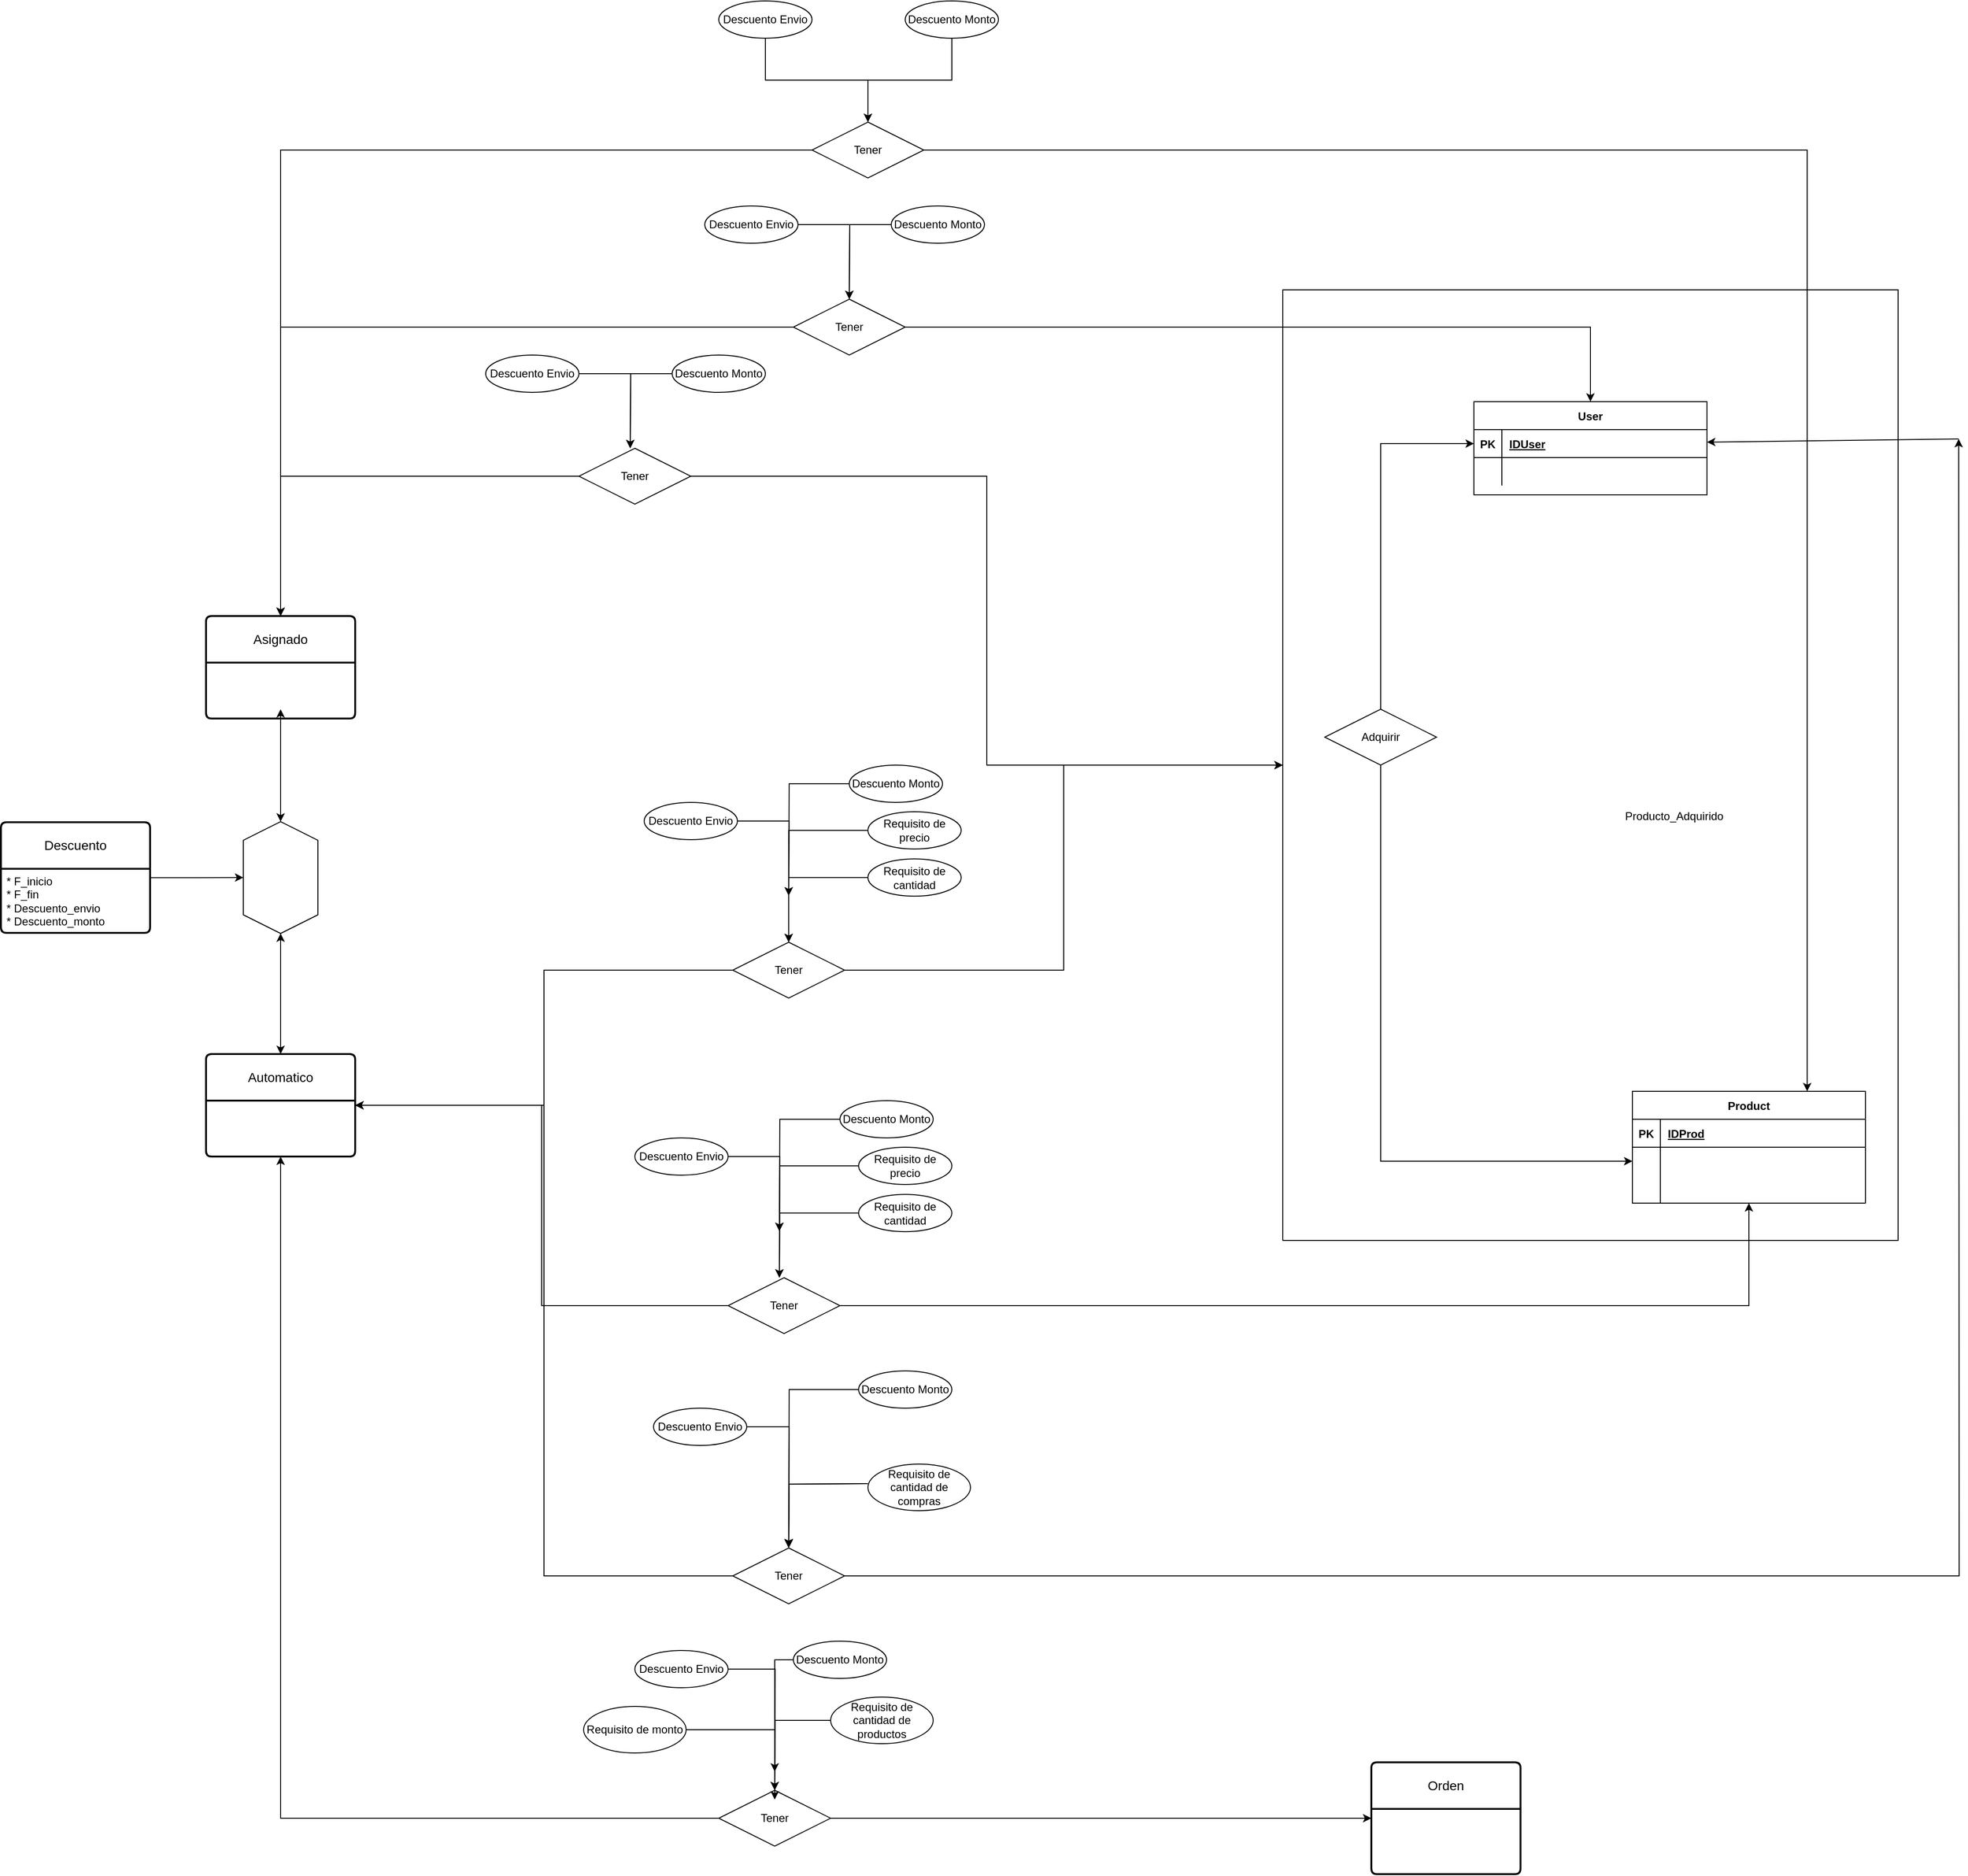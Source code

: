 <mxfile version="24.2.5" type="github">
  <diagram id="R2lEEEUBdFMjLlhIrx00" name="Page-1">
    <mxGraphModel dx="1764" dy="1134" grid="1" gridSize="10" guides="1" tooltips="1" connect="1" arrows="1" fold="1" page="1" pageScale="1" pageWidth="850" pageHeight="1100" math="0" shadow="0" extFonts="Permanent Marker^https://fonts.googleapis.com/css?family=Permanent+Marker">
      <root>
        <mxCell id="0" />
        <mxCell id="1" parent="0" />
        <mxCell id="C-vyLk0tnHw3VtMMgP7b-2" value="Product" style="shape=table;startSize=30;container=1;collapsible=1;childLayout=tableLayout;fixedRows=1;rowLines=0;fontStyle=1;align=center;resizeLast=1;" parent="1" vertex="1">
          <mxGeometry x="420" y="410" width="250" height="120" as="geometry" />
        </mxCell>
        <mxCell id="C-vyLk0tnHw3VtMMgP7b-3" value="" style="shape=partialRectangle;collapsible=0;dropTarget=0;pointerEvents=0;fillColor=none;points=[[0,0.5],[1,0.5]];portConstraint=eastwest;top=0;left=0;right=0;bottom=1;" parent="C-vyLk0tnHw3VtMMgP7b-2" vertex="1">
          <mxGeometry y="30" width="250" height="30" as="geometry" />
        </mxCell>
        <mxCell id="C-vyLk0tnHw3VtMMgP7b-4" value="PK" style="shape=partialRectangle;overflow=hidden;connectable=0;fillColor=none;top=0;left=0;bottom=0;right=0;fontStyle=1;" parent="C-vyLk0tnHw3VtMMgP7b-3" vertex="1">
          <mxGeometry width="30" height="30" as="geometry">
            <mxRectangle width="30" height="30" as="alternateBounds" />
          </mxGeometry>
        </mxCell>
        <mxCell id="C-vyLk0tnHw3VtMMgP7b-5" value="IDProd" style="shape=partialRectangle;overflow=hidden;connectable=0;fillColor=none;top=0;left=0;bottom=0;right=0;align=left;spacingLeft=6;fontStyle=5;" parent="C-vyLk0tnHw3VtMMgP7b-3" vertex="1">
          <mxGeometry x="30" width="220" height="30" as="geometry">
            <mxRectangle width="220" height="30" as="alternateBounds" />
          </mxGeometry>
        </mxCell>
        <mxCell id="C-vyLk0tnHw3VtMMgP7b-6" value="" style="shape=partialRectangle;collapsible=0;dropTarget=0;pointerEvents=0;fillColor=none;points=[[0,0.5],[1,0.5]];portConstraint=eastwest;top=0;left=0;right=0;bottom=0;" parent="C-vyLk0tnHw3VtMMgP7b-2" vertex="1">
          <mxGeometry y="60" width="250" height="30" as="geometry" />
        </mxCell>
        <mxCell id="C-vyLk0tnHw3VtMMgP7b-7" value="" style="shape=partialRectangle;overflow=hidden;connectable=0;fillColor=none;top=0;left=0;bottom=0;right=0;" parent="C-vyLk0tnHw3VtMMgP7b-6" vertex="1">
          <mxGeometry width="30" height="30" as="geometry">
            <mxRectangle width="30" height="30" as="alternateBounds" />
          </mxGeometry>
        </mxCell>
        <mxCell id="C-vyLk0tnHw3VtMMgP7b-8" value="" style="shape=partialRectangle;overflow=hidden;connectable=0;fillColor=none;top=0;left=0;bottom=0;right=0;align=left;spacingLeft=6;" parent="C-vyLk0tnHw3VtMMgP7b-6" vertex="1">
          <mxGeometry x="30" width="220" height="30" as="geometry">
            <mxRectangle width="220" height="30" as="alternateBounds" />
          </mxGeometry>
        </mxCell>
        <mxCell id="C-vyLk0tnHw3VtMMgP7b-9" value="" style="shape=partialRectangle;collapsible=0;dropTarget=0;pointerEvents=0;fillColor=none;points=[[0,0.5],[1,0.5]];portConstraint=eastwest;top=0;left=0;right=0;bottom=0;" parent="C-vyLk0tnHw3VtMMgP7b-2" vertex="1">
          <mxGeometry y="90" width="250" height="30" as="geometry" />
        </mxCell>
        <mxCell id="C-vyLk0tnHw3VtMMgP7b-10" value="" style="shape=partialRectangle;overflow=hidden;connectable=0;fillColor=none;top=0;left=0;bottom=0;right=0;" parent="C-vyLk0tnHw3VtMMgP7b-9" vertex="1">
          <mxGeometry width="30" height="30" as="geometry">
            <mxRectangle width="30" height="30" as="alternateBounds" />
          </mxGeometry>
        </mxCell>
        <mxCell id="C-vyLk0tnHw3VtMMgP7b-11" value="" style="shape=partialRectangle;overflow=hidden;connectable=0;fillColor=none;top=0;left=0;bottom=0;right=0;align=left;spacingLeft=6;" parent="C-vyLk0tnHw3VtMMgP7b-9" vertex="1">
          <mxGeometry x="30" width="220" height="30" as="geometry">
            <mxRectangle width="220" height="30" as="alternateBounds" />
          </mxGeometry>
        </mxCell>
        <mxCell id="C-vyLk0tnHw3VtMMgP7b-23" value="User" style="shape=table;startSize=30;container=1;collapsible=1;childLayout=tableLayout;fixedRows=1;rowLines=0;fontStyle=1;align=center;resizeLast=1;" parent="1" vertex="1">
          <mxGeometry x="250" y="-330" width="250" height="100" as="geometry" />
        </mxCell>
        <mxCell id="C-vyLk0tnHw3VtMMgP7b-24" value="" style="shape=partialRectangle;collapsible=0;dropTarget=0;pointerEvents=0;fillColor=none;points=[[0,0.5],[1,0.5]];portConstraint=eastwest;top=0;left=0;right=0;bottom=1;" parent="C-vyLk0tnHw3VtMMgP7b-23" vertex="1">
          <mxGeometry y="30" width="250" height="30" as="geometry" />
        </mxCell>
        <mxCell id="C-vyLk0tnHw3VtMMgP7b-25" value="PK" style="shape=partialRectangle;overflow=hidden;connectable=0;fillColor=none;top=0;left=0;bottom=0;right=0;fontStyle=1;" parent="C-vyLk0tnHw3VtMMgP7b-24" vertex="1">
          <mxGeometry width="30" height="30" as="geometry">
            <mxRectangle width="30" height="30" as="alternateBounds" />
          </mxGeometry>
        </mxCell>
        <mxCell id="C-vyLk0tnHw3VtMMgP7b-26" value="IDUser" style="shape=partialRectangle;overflow=hidden;connectable=0;fillColor=none;top=0;left=0;bottom=0;right=0;align=left;spacingLeft=6;fontStyle=5;" parent="C-vyLk0tnHw3VtMMgP7b-24" vertex="1">
          <mxGeometry x="30" width="220" height="30" as="geometry">
            <mxRectangle width="220" height="30" as="alternateBounds" />
          </mxGeometry>
        </mxCell>
        <mxCell id="C-vyLk0tnHw3VtMMgP7b-27" value="" style="shape=partialRectangle;collapsible=0;dropTarget=0;pointerEvents=0;fillColor=none;points=[[0,0.5],[1,0.5]];portConstraint=eastwest;top=0;left=0;right=0;bottom=0;" parent="C-vyLk0tnHw3VtMMgP7b-23" vertex="1">
          <mxGeometry y="60" width="250" height="30" as="geometry" />
        </mxCell>
        <mxCell id="C-vyLk0tnHw3VtMMgP7b-28" value="" style="shape=partialRectangle;overflow=hidden;connectable=0;fillColor=none;top=0;left=0;bottom=0;right=0;" parent="C-vyLk0tnHw3VtMMgP7b-27" vertex="1">
          <mxGeometry width="30" height="30" as="geometry">
            <mxRectangle width="30" height="30" as="alternateBounds" />
          </mxGeometry>
        </mxCell>
        <mxCell id="C-vyLk0tnHw3VtMMgP7b-29" value="" style="shape=partialRectangle;overflow=hidden;connectable=0;fillColor=none;top=0;left=0;bottom=0;right=0;align=left;spacingLeft=6;" parent="C-vyLk0tnHw3VtMMgP7b-27" vertex="1">
          <mxGeometry x="30" width="220" height="30" as="geometry">
            <mxRectangle width="220" height="30" as="alternateBounds" />
          </mxGeometry>
        </mxCell>
        <mxCell id="joyKX0jnolx2iXbsey3s-9" style="edgeStyle=orthogonalEdgeStyle;rounded=0;orthogonalLoop=1;jettySize=auto;html=1;" edge="1" parent="1" source="joyKX0jnolx2iXbsey3s-1" target="C-vyLk0tnHw3VtMMgP7b-24">
          <mxGeometry relative="1" as="geometry" />
        </mxCell>
        <mxCell id="joyKX0jnolx2iXbsey3s-44" style="edgeStyle=orthogonalEdgeStyle;rounded=0;orthogonalLoop=1;jettySize=auto;html=1;" edge="1" parent="1" source="joyKX0jnolx2iXbsey3s-1" target="C-vyLk0tnHw3VtMMgP7b-6">
          <mxGeometry relative="1" as="geometry" />
        </mxCell>
        <mxCell id="joyKX0jnolx2iXbsey3s-1" value="Adquirir" style="shape=rhombus;perimeter=rhombusPerimeter;whiteSpace=wrap;html=1;align=center;" vertex="1" parent="1">
          <mxGeometry x="90" width="120" height="60" as="geometry" />
        </mxCell>
        <mxCell id="joyKX0jnolx2iXbsey3s-7" value="Producto_Adquirido" style="text;html=1;align=center;verticalAlign=middle;whiteSpace=wrap;rounded=0;" vertex="1" parent="1">
          <mxGeometry x="410" y="100" width="110" height="30" as="geometry" />
        </mxCell>
        <mxCell id="joyKX0jnolx2iXbsey3s-6" value="" style="rounded=0;whiteSpace=wrap;html=1;fillColor=none;" vertex="1" parent="1">
          <mxGeometry x="45" y="-450" width="660" height="1020" as="geometry" />
        </mxCell>
        <mxCell id="joyKX0jnolx2iXbsey3s-32" style="edgeStyle=orthogonalEdgeStyle;rounded=0;orthogonalLoop=1;jettySize=auto;html=1;" edge="1" parent="1" source="joyKX0jnolx2iXbsey3s-23" target="joyKX0jnolx2iXbsey3s-31">
          <mxGeometry relative="1" as="geometry" />
        </mxCell>
        <mxCell id="joyKX0jnolx2iXbsey3s-23" value="Descuento" style="swimlane;childLayout=stackLayout;horizontal=1;startSize=50;horizontalStack=0;rounded=1;fontSize=14;fontStyle=0;strokeWidth=2;resizeParent=0;resizeLast=1;shadow=0;dashed=0;align=center;arcSize=4;whiteSpace=wrap;html=1;" vertex="1" parent="1">
          <mxGeometry x="-1330" y="121.25" width="160" height="118.75" as="geometry" />
        </mxCell>
        <mxCell id="joyKX0jnolx2iXbsey3s-24" value="* F_inicio&lt;div&gt;* F_fin&lt;/div&gt;&lt;div&gt;&lt;div&gt;* Descuento_envio&lt;/div&gt;&lt;div&gt;* Descuento_monto&lt;/div&gt;&lt;/div&gt;" style="align=left;strokeColor=none;fillColor=none;spacingLeft=4;fontSize=12;verticalAlign=top;resizable=0;rotatable=0;part=1;html=1;" vertex="1" parent="joyKX0jnolx2iXbsey3s-23">
          <mxGeometry y="50" width="160" height="68.75" as="geometry" />
        </mxCell>
        <mxCell id="joyKX0jnolx2iXbsey3s-37" style="edgeStyle=orthogonalEdgeStyle;rounded=0;orthogonalLoop=1;jettySize=auto;html=1;" edge="1" parent="1" source="joyKX0jnolx2iXbsey3s-25" target="joyKX0jnolx2iXbsey3s-31">
          <mxGeometry relative="1" as="geometry" />
        </mxCell>
        <mxCell id="joyKX0jnolx2iXbsey3s-25" value="Asignado" style="swimlane;childLayout=stackLayout;horizontal=1;startSize=50;horizontalStack=0;rounded=1;fontSize=14;fontStyle=0;strokeWidth=2;resizeParent=0;resizeLast=1;shadow=0;dashed=0;align=center;arcSize=4;whiteSpace=wrap;html=1;" vertex="1" parent="1">
          <mxGeometry x="-1110" y="-100" width="160" height="110" as="geometry" />
        </mxCell>
        <mxCell id="joyKX0jnolx2iXbsey3s-36" style="edgeStyle=orthogonalEdgeStyle;rounded=0;orthogonalLoop=1;jettySize=auto;html=1;" edge="1" parent="1" source="joyKX0jnolx2iXbsey3s-27" target="joyKX0jnolx2iXbsey3s-31">
          <mxGeometry relative="1" as="geometry" />
        </mxCell>
        <mxCell id="joyKX0jnolx2iXbsey3s-27" value="Automatico" style="swimlane;childLayout=stackLayout;horizontal=1;startSize=50;horizontalStack=0;rounded=1;fontSize=14;fontStyle=0;strokeWidth=2;resizeParent=0;resizeLast=1;shadow=0;dashed=0;align=center;arcSize=4;whiteSpace=wrap;html=1;" vertex="1" parent="1">
          <mxGeometry x="-1110" y="370" width="160" height="110" as="geometry" />
        </mxCell>
        <mxCell id="joyKX0jnolx2iXbsey3s-35" style="edgeStyle=orthogonalEdgeStyle;rounded=0;orthogonalLoop=1;jettySize=auto;html=1;" edge="1" parent="1" source="joyKX0jnolx2iXbsey3s-31">
          <mxGeometry relative="1" as="geometry">
            <mxPoint x="-1030" y="370" as="targetPoint" />
          </mxGeometry>
        </mxCell>
        <mxCell id="joyKX0jnolx2iXbsey3s-38" style="edgeStyle=orthogonalEdgeStyle;rounded=0;orthogonalLoop=1;jettySize=auto;html=1;" edge="1" parent="1" source="joyKX0jnolx2iXbsey3s-31">
          <mxGeometry relative="1" as="geometry">
            <mxPoint x="-1030.0" as="targetPoint" />
          </mxGeometry>
        </mxCell>
        <mxCell id="joyKX0jnolx2iXbsey3s-31" value="" style="shape=hexagon;perimeter=hexagonPerimeter2;whiteSpace=wrap;html=1;fixedSize=1;rotation=-90;" vertex="1" parent="1">
          <mxGeometry x="-1090" y="140.63" width="120" height="80" as="geometry" />
        </mxCell>
        <mxCell id="joyKX0jnolx2iXbsey3s-48" style="edgeStyle=orthogonalEdgeStyle;rounded=0;orthogonalLoop=1;jettySize=auto;html=1;" edge="1" parent="1" source="joyKX0jnolx2iXbsey3s-42" target="joyKX0jnolx2iXbsey3s-6">
          <mxGeometry relative="1" as="geometry" />
        </mxCell>
        <mxCell id="joyKX0jnolx2iXbsey3s-49" style="edgeStyle=orthogonalEdgeStyle;rounded=0;orthogonalLoop=1;jettySize=auto;html=1;" edge="1" parent="1" source="joyKX0jnolx2iXbsey3s-42" target="joyKX0jnolx2iXbsey3s-25">
          <mxGeometry relative="1" as="geometry" />
        </mxCell>
        <mxCell id="joyKX0jnolx2iXbsey3s-42" value="Tener" style="shape=rhombus;perimeter=rhombusPerimeter;whiteSpace=wrap;html=1;align=center;" vertex="1" parent="1">
          <mxGeometry x="-710" y="-280" width="120" height="60" as="geometry" />
        </mxCell>
        <mxCell id="joyKX0jnolx2iXbsey3s-51" style="edgeStyle=orthogonalEdgeStyle;rounded=0;orthogonalLoop=1;jettySize=auto;html=1;entryX=0.5;entryY=0;entryDx=0;entryDy=0;" edge="1" parent="1" source="joyKX0jnolx2iXbsey3s-50" target="C-vyLk0tnHw3VtMMgP7b-23">
          <mxGeometry relative="1" as="geometry" />
        </mxCell>
        <mxCell id="joyKX0jnolx2iXbsey3s-52" style="edgeStyle=orthogonalEdgeStyle;rounded=0;orthogonalLoop=1;jettySize=auto;html=1;" edge="1" parent="1" source="joyKX0jnolx2iXbsey3s-50" target="joyKX0jnolx2iXbsey3s-25">
          <mxGeometry relative="1" as="geometry" />
        </mxCell>
        <mxCell id="joyKX0jnolx2iXbsey3s-50" value="Tener" style="shape=rhombus;perimeter=rhombusPerimeter;whiteSpace=wrap;html=1;align=center;" vertex="1" parent="1">
          <mxGeometry x="-480" y="-440" width="120" height="60" as="geometry" />
        </mxCell>
        <mxCell id="joyKX0jnolx2iXbsey3s-54" style="edgeStyle=orthogonalEdgeStyle;rounded=0;orthogonalLoop=1;jettySize=auto;html=1;entryX=0.75;entryY=0;entryDx=0;entryDy=0;" edge="1" parent="1" source="joyKX0jnolx2iXbsey3s-53" target="C-vyLk0tnHw3VtMMgP7b-2">
          <mxGeometry relative="1" as="geometry">
            <mxPoint x="730" y="330" as="targetPoint" />
          </mxGeometry>
        </mxCell>
        <mxCell id="joyKX0jnolx2iXbsey3s-55" style="edgeStyle=orthogonalEdgeStyle;rounded=0;orthogonalLoop=1;jettySize=auto;html=1;" edge="1" parent="1" source="joyKX0jnolx2iXbsey3s-53" target="joyKX0jnolx2iXbsey3s-25">
          <mxGeometry relative="1" as="geometry" />
        </mxCell>
        <mxCell id="joyKX0jnolx2iXbsey3s-53" value="Tener" style="shape=rhombus;perimeter=rhombusPerimeter;whiteSpace=wrap;html=1;align=center;" vertex="1" parent="1">
          <mxGeometry x="-460" y="-630" width="120" height="60" as="geometry" />
        </mxCell>
        <mxCell id="joyKX0jnolx2iXbsey3s-63" style="edgeStyle=orthogonalEdgeStyle;rounded=0;orthogonalLoop=1;jettySize=auto;html=1;entryX=1;entryY=0.5;entryDx=0;entryDy=0;" edge="1" parent="1" source="joyKX0jnolx2iXbsey3s-56" target="joyKX0jnolx2iXbsey3s-27">
          <mxGeometry relative="1" as="geometry" />
        </mxCell>
        <mxCell id="joyKX0jnolx2iXbsey3s-65" style="edgeStyle=orthogonalEdgeStyle;rounded=0;orthogonalLoop=1;jettySize=auto;html=1;" edge="1" parent="1" source="joyKX0jnolx2iXbsey3s-56">
          <mxGeometry relative="1" as="geometry">
            <mxPoint x="770" y="-290" as="targetPoint" />
          </mxGeometry>
        </mxCell>
        <mxCell id="joyKX0jnolx2iXbsey3s-56" value="Tener" style="shape=rhombus;perimeter=rhombusPerimeter;whiteSpace=wrap;html=1;align=center;" vertex="1" parent="1">
          <mxGeometry x="-545" y="900" width="120" height="60" as="geometry" />
        </mxCell>
        <mxCell id="joyKX0jnolx2iXbsey3s-61" style="edgeStyle=orthogonalEdgeStyle;rounded=0;orthogonalLoop=1;jettySize=auto;html=1;entryX=1;entryY=0.5;entryDx=0;entryDy=0;" edge="1" parent="1" source="joyKX0jnolx2iXbsey3s-57" target="joyKX0jnolx2iXbsey3s-27">
          <mxGeometry relative="1" as="geometry" />
        </mxCell>
        <mxCell id="joyKX0jnolx2iXbsey3s-64" style="edgeStyle=orthogonalEdgeStyle;rounded=0;orthogonalLoop=1;jettySize=auto;html=1;" edge="1" parent="1" source="joyKX0jnolx2iXbsey3s-57" target="C-vyLk0tnHw3VtMMgP7b-2">
          <mxGeometry relative="1" as="geometry" />
        </mxCell>
        <mxCell id="joyKX0jnolx2iXbsey3s-57" value="Tener" style="shape=rhombus;perimeter=rhombusPerimeter;whiteSpace=wrap;html=1;align=center;" vertex="1" parent="1">
          <mxGeometry x="-550" y="610" width="120" height="60" as="geometry" />
        </mxCell>
        <mxCell id="joyKX0jnolx2iXbsey3s-59" style="edgeStyle=orthogonalEdgeStyle;rounded=0;orthogonalLoop=1;jettySize=auto;html=1;" edge="1" parent="1" source="joyKX0jnolx2iXbsey3s-58" target="joyKX0jnolx2iXbsey3s-6">
          <mxGeometry relative="1" as="geometry" />
        </mxCell>
        <mxCell id="joyKX0jnolx2iXbsey3s-60" style="edgeStyle=orthogonalEdgeStyle;rounded=0;orthogonalLoop=1;jettySize=auto;html=1;entryX=1;entryY=0.5;entryDx=0;entryDy=0;" edge="1" parent="1" source="joyKX0jnolx2iXbsey3s-58" target="joyKX0jnolx2iXbsey3s-27">
          <mxGeometry relative="1" as="geometry" />
        </mxCell>
        <mxCell id="joyKX0jnolx2iXbsey3s-58" value="Tener" style="shape=rhombus;perimeter=rhombusPerimeter;whiteSpace=wrap;html=1;align=center;" vertex="1" parent="1">
          <mxGeometry x="-545" y="250" width="120" height="60" as="geometry" />
        </mxCell>
        <mxCell id="joyKX0jnolx2iXbsey3s-66" value="" style="endArrow=classic;html=1;rounded=0;" edge="1" parent="1" target="C-vyLk0tnHw3VtMMgP7b-24">
          <mxGeometry width="50" height="50" relative="1" as="geometry">
            <mxPoint x="770" y="-290" as="sourcePoint" />
            <mxPoint x="-10" y="190" as="targetPoint" />
          </mxGeometry>
        </mxCell>
        <mxCell id="joyKX0jnolx2iXbsey3s-67" value="Orden" style="swimlane;childLayout=stackLayout;horizontal=1;startSize=50;horizontalStack=0;rounded=1;fontSize=14;fontStyle=0;strokeWidth=2;resizeParent=0;resizeLast=1;shadow=0;dashed=0;align=center;arcSize=4;whiteSpace=wrap;html=1;" vertex="1" parent="1">
          <mxGeometry x="140" y="1130" width="160" height="120" as="geometry" />
        </mxCell>
        <mxCell id="joyKX0jnolx2iXbsey3s-82" style="edgeStyle=orthogonalEdgeStyle;rounded=0;orthogonalLoop=1;jettySize=auto;html=1;" edge="1" parent="1" source="joyKX0jnolx2iXbsey3s-79" target="joyKX0jnolx2iXbsey3s-67">
          <mxGeometry relative="1" as="geometry" />
        </mxCell>
        <mxCell id="joyKX0jnolx2iXbsey3s-83" style="edgeStyle=orthogonalEdgeStyle;rounded=0;orthogonalLoop=1;jettySize=auto;html=1;entryX=0.5;entryY=1;entryDx=0;entryDy=0;" edge="1" parent="1" source="joyKX0jnolx2iXbsey3s-79" target="joyKX0jnolx2iXbsey3s-27">
          <mxGeometry relative="1" as="geometry" />
        </mxCell>
        <mxCell id="joyKX0jnolx2iXbsey3s-79" value="Tener" style="shape=rhombus;perimeter=rhombusPerimeter;whiteSpace=wrap;html=1;align=center;" vertex="1" parent="1">
          <mxGeometry x="-560" y="1160" width="120" height="60" as="geometry" />
        </mxCell>
        <mxCell id="joyKX0jnolx2iXbsey3s-88" style="edgeStyle=orthogonalEdgeStyle;rounded=0;orthogonalLoop=1;jettySize=auto;html=1;entryX=0.5;entryY=0;entryDx=0;entryDy=0;" edge="1" parent="1" source="joyKX0jnolx2iXbsey3s-84" target="joyKX0jnolx2iXbsey3s-53">
          <mxGeometry relative="1" as="geometry" />
        </mxCell>
        <mxCell id="joyKX0jnolx2iXbsey3s-84" value="Descuento Envio" style="ellipse;whiteSpace=wrap;html=1;align=center;" vertex="1" parent="1">
          <mxGeometry x="-560" y="-760" width="100" height="40" as="geometry" />
        </mxCell>
        <mxCell id="joyKX0jnolx2iXbsey3s-86" style="edgeStyle=orthogonalEdgeStyle;rounded=0;orthogonalLoop=1;jettySize=auto;html=1;" edge="1" parent="1" source="joyKX0jnolx2iXbsey3s-85" target="joyKX0jnolx2iXbsey3s-53">
          <mxGeometry relative="1" as="geometry" />
        </mxCell>
        <mxCell id="joyKX0jnolx2iXbsey3s-85" value="Descuento Monto" style="ellipse;whiteSpace=wrap;html=1;align=center;" vertex="1" parent="1">
          <mxGeometry x="-360" y="-760" width="100" height="40" as="geometry" />
        </mxCell>
        <mxCell id="joyKX0jnolx2iXbsey3s-89" style="edgeStyle=orthogonalEdgeStyle;rounded=0;orthogonalLoop=1;jettySize=auto;html=1;entryX=0.5;entryY=0;entryDx=0;entryDy=0;" edge="1" parent="1" source="joyKX0jnolx2iXbsey3s-90">
          <mxGeometry relative="1" as="geometry">
            <mxPoint x="-420" y="-440" as="targetPoint" />
          </mxGeometry>
        </mxCell>
        <mxCell id="joyKX0jnolx2iXbsey3s-90" value="Descuento Envio" style="ellipse;whiteSpace=wrap;html=1;align=center;" vertex="1" parent="1">
          <mxGeometry x="-575" y="-540" width="100" height="40" as="geometry" />
        </mxCell>
        <mxCell id="joyKX0jnolx2iXbsey3s-91" style="edgeStyle=orthogonalEdgeStyle;rounded=0;orthogonalLoop=1;jettySize=auto;html=1;" edge="1" parent="1" source="joyKX0jnolx2iXbsey3s-92">
          <mxGeometry relative="1" as="geometry">
            <mxPoint x="-420" y="-440" as="targetPoint" />
          </mxGeometry>
        </mxCell>
        <mxCell id="joyKX0jnolx2iXbsey3s-92" value="Descuento Monto" style="ellipse;whiteSpace=wrap;html=1;align=center;" vertex="1" parent="1">
          <mxGeometry x="-375" y="-540" width="100" height="40" as="geometry" />
        </mxCell>
        <mxCell id="joyKX0jnolx2iXbsey3s-93" style="edgeStyle=orthogonalEdgeStyle;rounded=0;orthogonalLoop=1;jettySize=auto;html=1;entryX=0.5;entryY=0;entryDx=0;entryDy=0;" edge="1" parent="1" source="joyKX0jnolx2iXbsey3s-94">
          <mxGeometry relative="1" as="geometry">
            <mxPoint x="-655" y="-280" as="targetPoint" />
          </mxGeometry>
        </mxCell>
        <mxCell id="joyKX0jnolx2iXbsey3s-94" value="Descuento Envio" style="ellipse;whiteSpace=wrap;html=1;align=center;" vertex="1" parent="1">
          <mxGeometry x="-810" y="-380" width="100" height="40" as="geometry" />
        </mxCell>
        <mxCell id="joyKX0jnolx2iXbsey3s-95" style="edgeStyle=orthogonalEdgeStyle;rounded=0;orthogonalLoop=1;jettySize=auto;html=1;" edge="1" parent="1" source="joyKX0jnolx2iXbsey3s-96">
          <mxGeometry relative="1" as="geometry">
            <mxPoint x="-655" y="-280" as="targetPoint" />
          </mxGeometry>
        </mxCell>
        <mxCell id="joyKX0jnolx2iXbsey3s-96" value="Descuento Monto" style="ellipse;whiteSpace=wrap;html=1;align=center;" vertex="1" parent="1">
          <mxGeometry x="-610" y="-380" width="100" height="40" as="geometry" />
        </mxCell>
        <mxCell id="joyKX0jnolx2iXbsey3s-97" style="edgeStyle=orthogonalEdgeStyle;rounded=0;orthogonalLoop=1;jettySize=auto;html=1;entryX=0.5;entryY=0;entryDx=0;entryDy=0;" edge="1" parent="1" source="joyKX0jnolx2iXbsey3s-98">
          <mxGeometry relative="1" as="geometry">
            <mxPoint x="-485" y="200" as="targetPoint" />
          </mxGeometry>
        </mxCell>
        <mxCell id="joyKX0jnolx2iXbsey3s-98" value="Descuento Envio" style="ellipse;whiteSpace=wrap;html=1;align=center;" vertex="1" parent="1">
          <mxGeometry x="-640" y="100" width="100" height="40" as="geometry" />
        </mxCell>
        <mxCell id="joyKX0jnolx2iXbsey3s-99" style="edgeStyle=orthogonalEdgeStyle;rounded=0;orthogonalLoop=1;jettySize=auto;html=1;" edge="1" parent="1" source="joyKX0jnolx2iXbsey3s-100">
          <mxGeometry relative="1" as="geometry">
            <mxPoint x="-485" y="200" as="targetPoint" />
          </mxGeometry>
        </mxCell>
        <mxCell id="joyKX0jnolx2iXbsey3s-100" value="Descuento Monto" style="ellipse;whiteSpace=wrap;html=1;align=center;" vertex="1" parent="1">
          <mxGeometry x="-420" y="60" width="100" height="40" as="geometry" />
        </mxCell>
        <mxCell id="joyKX0jnolx2iXbsey3s-102" style="edgeStyle=orthogonalEdgeStyle;rounded=0;orthogonalLoop=1;jettySize=auto;html=1;" edge="1" parent="1" source="joyKX0jnolx2iXbsey3s-101" target="joyKX0jnolx2iXbsey3s-58">
          <mxGeometry relative="1" as="geometry" />
        </mxCell>
        <mxCell id="joyKX0jnolx2iXbsey3s-101" value="Requisito de precio" style="ellipse;whiteSpace=wrap;html=1;align=center;" vertex="1" parent="1">
          <mxGeometry x="-400" y="110" width="100" height="40" as="geometry" />
        </mxCell>
        <mxCell id="joyKX0jnolx2iXbsey3s-103" style="edgeStyle=orthogonalEdgeStyle;rounded=0;orthogonalLoop=1;jettySize=auto;html=1;entryX=0.5;entryY=0;entryDx=0;entryDy=0;" edge="1" parent="1" source="joyKX0jnolx2iXbsey3s-104">
          <mxGeometry relative="1" as="geometry">
            <mxPoint x="-495" y="560" as="targetPoint" />
          </mxGeometry>
        </mxCell>
        <mxCell id="joyKX0jnolx2iXbsey3s-104" value="Descuento Envio" style="ellipse;whiteSpace=wrap;html=1;align=center;" vertex="1" parent="1">
          <mxGeometry x="-650" y="460" width="100" height="40" as="geometry" />
        </mxCell>
        <mxCell id="joyKX0jnolx2iXbsey3s-105" style="edgeStyle=orthogonalEdgeStyle;rounded=0;orthogonalLoop=1;jettySize=auto;html=1;" edge="1" parent="1" source="joyKX0jnolx2iXbsey3s-106">
          <mxGeometry relative="1" as="geometry">
            <mxPoint x="-495" y="560" as="targetPoint" />
          </mxGeometry>
        </mxCell>
        <mxCell id="joyKX0jnolx2iXbsey3s-106" value="Descuento Monto" style="ellipse;whiteSpace=wrap;html=1;align=center;" vertex="1" parent="1">
          <mxGeometry x="-430" y="420" width="100" height="40" as="geometry" />
        </mxCell>
        <mxCell id="joyKX0jnolx2iXbsey3s-107" style="edgeStyle=orthogonalEdgeStyle;rounded=0;orthogonalLoop=1;jettySize=auto;html=1;" edge="1" parent="1" source="joyKX0jnolx2iXbsey3s-108">
          <mxGeometry relative="1" as="geometry">
            <mxPoint x="-495" y="610" as="targetPoint" />
          </mxGeometry>
        </mxCell>
        <mxCell id="joyKX0jnolx2iXbsey3s-108" value="Requisito de precio" style="ellipse;whiteSpace=wrap;html=1;align=center;" vertex="1" parent="1">
          <mxGeometry x="-410" y="470" width="100" height="40" as="geometry" />
        </mxCell>
        <mxCell id="joyKX0jnolx2iXbsey3s-110" style="edgeStyle=orthogonalEdgeStyle;rounded=0;orthogonalLoop=1;jettySize=auto;html=1;entryX=0.5;entryY=0;entryDx=0;entryDy=0;" edge="1" parent="1" source="joyKX0jnolx2iXbsey3s-109" target="joyKX0jnolx2iXbsey3s-58">
          <mxGeometry relative="1" as="geometry" />
        </mxCell>
        <mxCell id="joyKX0jnolx2iXbsey3s-109" value="Requisito de cantidad" style="ellipse;whiteSpace=wrap;html=1;align=center;" vertex="1" parent="1">
          <mxGeometry x="-400" y="160.63" width="100" height="40" as="geometry" />
        </mxCell>
        <mxCell id="joyKX0jnolx2iXbsey3s-111" style="edgeStyle=orthogonalEdgeStyle;rounded=0;orthogonalLoop=1;jettySize=auto;html=1;entryX=0.5;entryY=0;entryDx=0;entryDy=0;" edge="1" parent="1" source="joyKX0jnolx2iXbsey3s-112">
          <mxGeometry relative="1" as="geometry">
            <mxPoint x="-495" y="610" as="targetPoint" />
          </mxGeometry>
        </mxCell>
        <mxCell id="joyKX0jnolx2iXbsey3s-112" value="Requisito de cantidad" style="ellipse;whiteSpace=wrap;html=1;align=center;" vertex="1" parent="1">
          <mxGeometry x="-410" y="520.63" width="100" height="40" as="geometry" />
        </mxCell>
        <mxCell id="joyKX0jnolx2iXbsey3s-113" style="edgeStyle=orthogonalEdgeStyle;rounded=0;orthogonalLoop=1;jettySize=auto;html=1;entryX=0.5;entryY=0;entryDx=0;entryDy=0;" edge="1" parent="1" source="joyKX0jnolx2iXbsey3s-114">
          <mxGeometry relative="1" as="geometry">
            <mxPoint x="-485" y="899.37" as="targetPoint" />
          </mxGeometry>
        </mxCell>
        <mxCell id="joyKX0jnolx2iXbsey3s-114" value="Descuento Envio" style="ellipse;whiteSpace=wrap;html=1;align=center;" vertex="1" parent="1">
          <mxGeometry x="-630" y="750" width="100" height="40" as="geometry" />
        </mxCell>
        <mxCell id="joyKX0jnolx2iXbsey3s-115" style="edgeStyle=orthogonalEdgeStyle;rounded=0;orthogonalLoop=1;jettySize=auto;html=1;" edge="1" parent="1" source="joyKX0jnolx2iXbsey3s-116">
          <mxGeometry relative="1" as="geometry">
            <mxPoint x="-485" y="899.37" as="targetPoint" />
          </mxGeometry>
        </mxCell>
        <mxCell id="joyKX0jnolx2iXbsey3s-116" value="Descuento Monto" style="ellipse;whiteSpace=wrap;html=1;align=center;" vertex="1" parent="1">
          <mxGeometry x="-410" y="710" width="100" height="40" as="geometry" />
        </mxCell>
        <mxCell id="joyKX0jnolx2iXbsey3s-118" value="Requisito de cantidad de compras" style="ellipse;whiteSpace=wrap;html=1;align=center;" vertex="1" parent="1">
          <mxGeometry x="-400" y="810" width="110" height="50" as="geometry" />
        </mxCell>
        <mxCell id="joyKX0jnolx2iXbsey3s-120" style="edgeStyle=orthogonalEdgeStyle;rounded=0;orthogonalLoop=1;jettySize=auto;html=1;entryX=0.5;entryY=0;entryDx=0;entryDy=0;" edge="1" parent="1">
          <mxGeometry relative="1" as="geometry">
            <mxPoint x="-485" y="900" as="targetPoint" />
            <mxPoint x="-400" y="831" as="sourcePoint" />
          </mxGeometry>
        </mxCell>
        <mxCell id="joyKX0jnolx2iXbsey3s-121" style="edgeStyle=orthogonalEdgeStyle;rounded=0;orthogonalLoop=1;jettySize=auto;html=1;entryX=0.5;entryY=0;entryDx=0;entryDy=0;" edge="1" parent="1">
          <mxGeometry relative="1" as="geometry">
            <mxPoint x="-485" y="900" as="targetPoint" />
            <mxPoint x="-400" y="831" as="sourcePoint" />
          </mxGeometry>
        </mxCell>
        <mxCell id="joyKX0jnolx2iXbsey3s-130" style="edgeStyle=orthogonalEdgeStyle;rounded=0;orthogonalLoop=1;jettySize=auto;html=1;" edge="1" parent="1" source="joyKX0jnolx2iXbsey3s-122">
          <mxGeometry relative="1" as="geometry">
            <mxPoint x="-500" y="1160" as="targetPoint" />
          </mxGeometry>
        </mxCell>
        <mxCell id="joyKX0jnolx2iXbsey3s-122" value="Descuento Envio" style="ellipse;whiteSpace=wrap;html=1;align=center;" vertex="1" parent="1">
          <mxGeometry x="-650" y="1010" width="100" height="40" as="geometry" />
        </mxCell>
        <mxCell id="joyKX0jnolx2iXbsey3s-129" style="edgeStyle=orthogonalEdgeStyle;rounded=0;orthogonalLoop=1;jettySize=auto;html=1;" edge="1" parent="1" source="joyKX0jnolx2iXbsey3s-123">
          <mxGeometry relative="1" as="geometry">
            <mxPoint x="-500" y="1140" as="targetPoint" />
          </mxGeometry>
        </mxCell>
        <mxCell id="joyKX0jnolx2iXbsey3s-123" value="Descuento Monto" style="ellipse;whiteSpace=wrap;html=1;align=center;" vertex="1" parent="1">
          <mxGeometry x="-480" y="1000" width="100" height="40" as="geometry" />
        </mxCell>
        <mxCell id="joyKX0jnolx2iXbsey3s-128" style="edgeStyle=orthogonalEdgeStyle;rounded=0;orthogonalLoop=1;jettySize=auto;html=1;" edge="1" parent="1" source="joyKX0jnolx2iXbsey3s-124">
          <mxGeometry relative="1" as="geometry">
            <mxPoint x="-500" y="1170" as="targetPoint" />
          </mxGeometry>
        </mxCell>
        <mxCell id="joyKX0jnolx2iXbsey3s-124" value="Requisito de cantidad de productos" style="ellipse;whiteSpace=wrap;html=1;align=center;" vertex="1" parent="1">
          <mxGeometry x="-440" y="1060" width="110" height="50" as="geometry" />
        </mxCell>
        <mxCell id="joyKX0jnolx2iXbsey3s-127" style="edgeStyle=orthogonalEdgeStyle;rounded=0;orthogonalLoop=1;jettySize=auto;html=1;entryX=0.5;entryY=0;entryDx=0;entryDy=0;" edge="1" parent="1" source="joyKX0jnolx2iXbsey3s-125" target="joyKX0jnolx2iXbsey3s-79">
          <mxGeometry relative="1" as="geometry" />
        </mxCell>
        <mxCell id="joyKX0jnolx2iXbsey3s-125" value="Requisito de monto" style="ellipse;whiteSpace=wrap;html=1;align=center;" vertex="1" parent="1">
          <mxGeometry x="-705" y="1070" width="110" height="50" as="geometry" />
        </mxCell>
      </root>
    </mxGraphModel>
  </diagram>
</mxfile>
